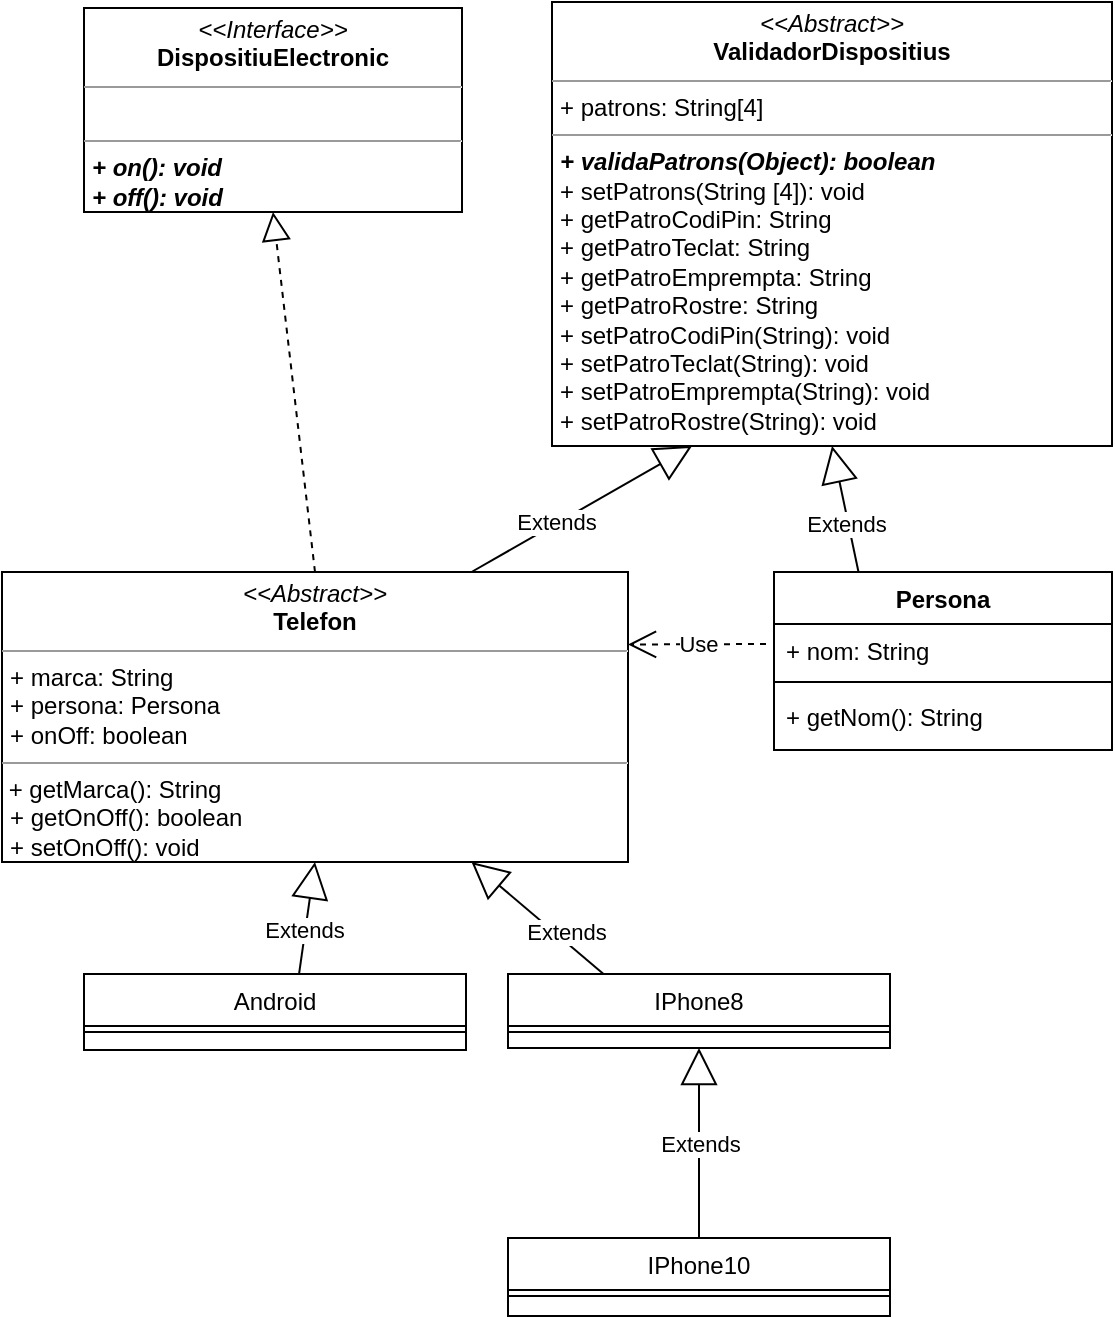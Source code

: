 <mxfile version="22.1.16" type="device">
  <diagram id="C5RBs43oDa-KdzZeNtuy" name="Page-1">
    <mxGraphModel dx="880" dy="524" grid="0" gridSize="10" guides="1" tooltips="1" connect="1" arrows="1" fold="1" page="1" pageScale="1" pageWidth="827" pageHeight="1169" math="0" shadow="0">
      <root>
        <mxCell id="WIyWlLk6GJQsqaUBKTNV-0" />
        <mxCell id="WIyWlLk6GJQsqaUBKTNV-1" parent="WIyWlLk6GJQsqaUBKTNV-0" />
        <mxCell id="zkfFHV4jXpPFQw0GAbJ--6" value="Android" style="swimlane;fontStyle=0;align=center;verticalAlign=top;childLayout=stackLayout;horizontal=1;startSize=26;horizontalStack=0;resizeParent=1;resizeLast=0;collapsible=1;marginBottom=0;rounded=0;shadow=0;strokeWidth=1;" parent="WIyWlLk6GJQsqaUBKTNV-1" vertex="1">
          <mxGeometry x="241" y="637" width="191" height="38" as="geometry">
            <mxRectangle x="130" y="380" width="160" height="26" as="alternateBounds" />
          </mxGeometry>
        </mxCell>
        <mxCell id="zkfFHV4jXpPFQw0GAbJ--9" value="" style="line;html=1;strokeWidth=1;align=left;verticalAlign=middle;spacingTop=-1;spacingLeft=3;spacingRight=3;rotatable=0;labelPosition=right;points=[];portConstraint=eastwest;" parent="zkfFHV4jXpPFQw0GAbJ--6" vertex="1">
          <mxGeometry y="26" width="191" height="6" as="geometry" />
        </mxCell>
        <mxCell id="86FwZAQYS3h-tKqfAoDZ-0" value="&lt;p style=&quot;margin:0px;margin-top:4px;text-align:center;&quot;&gt;&lt;i&gt;&amp;lt;&amp;lt;Interface&amp;gt;&amp;gt;&lt;/i&gt;&lt;br&gt;&lt;b&gt;DispositiuElectronic&lt;/b&gt;&lt;/p&gt;&lt;hr size=&quot;1&quot;&gt;&lt;p style=&quot;margin:0px;margin-left:4px;&quot;&gt;&lt;br&gt;&lt;/p&gt;&lt;hr size=&quot;1&quot;&gt;&lt;p style=&quot;margin:0px;margin-left:4px;&quot;&gt;&lt;b&gt;&lt;i&gt;+ on(): void&lt;br&gt;+ off(): void&lt;/i&gt;&lt;/b&gt;&lt;/p&gt;" style="verticalAlign=top;align=left;overflow=fill;fontSize=12;fontFamily=Helvetica;html=1;whiteSpace=wrap;" parent="WIyWlLk6GJQsqaUBKTNV-1" vertex="1">
          <mxGeometry x="241" y="154" width="189" height="102" as="geometry" />
        </mxCell>
        <mxCell id="86FwZAQYS3h-tKqfAoDZ-1" value="Extends" style="endArrow=block;endSize=16;endFill=0;html=1;rounded=0;exitX=0.563;exitY=-0.002;exitDx=0;exitDy=0;entryX=0.5;entryY=1;entryDx=0;entryDy=0;exitPerimeter=0;" parent="WIyWlLk6GJQsqaUBKTNV-1" source="zkfFHV4jXpPFQw0GAbJ--6" target="86FwZAQYS3h-tKqfAoDZ-44" edge="1">
          <mxGeometry x="-0.221" y="1" width="160" relative="1" as="geometry">
            <mxPoint x="259.25" y="671" as="sourcePoint" />
            <mxPoint x="393.25" y="570" as="targetPoint" />
            <mxPoint as="offset" />
          </mxGeometry>
        </mxCell>
        <mxCell id="86FwZAQYS3h-tKqfAoDZ-5" value="IPhone8" style="swimlane;fontStyle=0;align=center;verticalAlign=top;childLayout=stackLayout;horizontal=1;startSize=26;horizontalStack=0;resizeParent=1;resizeLast=0;collapsible=1;marginBottom=0;rounded=0;shadow=0;strokeWidth=1;" parent="WIyWlLk6GJQsqaUBKTNV-1" vertex="1">
          <mxGeometry x="453" y="637" width="191" height="37" as="geometry">
            <mxRectangle x="130" y="380" width="160" height="26" as="alternateBounds" />
          </mxGeometry>
        </mxCell>
        <mxCell id="86FwZAQYS3h-tKqfAoDZ-7" value="" style="line;html=1;strokeWidth=1;align=left;verticalAlign=middle;spacingTop=-1;spacingLeft=3;spacingRight=3;rotatable=0;labelPosition=right;points=[];portConstraint=eastwest;" parent="86FwZAQYS3h-tKqfAoDZ-5" vertex="1">
          <mxGeometry y="26" width="191" height="6" as="geometry" />
        </mxCell>
        <mxCell id="86FwZAQYS3h-tKqfAoDZ-18" value="Extends" style="endArrow=block;endSize=16;endFill=0;html=1;rounded=0;exitX=0.25;exitY=0;exitDx=0;exitDy=0;entryX=0.75;entryY=1;entryDx=0;entryDy=0;" parent="WIyWlLk6GJQsqaUBKTNV-1" source="86FwZAQYS3h-tKqfAoDZ-5" target="86FwZAQYS3h-tKqfAoDZ-44" edge="1">
          <mxGeometry x="-0.336" y="-4" width="160" relative="1" as="geometry">
            <mxPoint x="152" y="526" as="sourcePoint" />
            <mxPoint x="472" y="563" as="targetPoint" />
            <mxPoint as="offset" />
          </mxGeometry>
        </mxCell>
        <mxCell id="86FwZAQYS3h-tKqfAoDZ-22" value="IPhone10" style="swimlane;fontStyle=0;align=center;verticalAlign=top;childLayout=stackLayout;horizontal=1;startSize=26;horizontalStack=0;resizeParent=1;resizeLast=0;collapsible=1;marginBottom=0;rounded=0;shadow=0;strokeWidth=1;" parent="WIyWlLk6GJQsqaUBKTNV-1" vertex="1">
          <mxGeometry x="453" y="769" width="191" height="39" as="geometry">
            <mxRectangle x="130" y="380" width="160" height="26" as="alternateBounds" />
          </mxGeometry>
        </mxCell>
        <mxCell id="86FwZAQYS3h-tKqfAoDZ-25" value="" style="line;html=1;strokeWidth=1;align=left;verticalAlign=middle;spacingTop=-1;spacingLeft=3;spacingRight=3;rotatable=0;labelPosition=right;points=[];portConstraint=eastwest;" parent="86FwZAQYS3h-tKqfAoDZ-22" vertex="1">
          <mxGeometry y="26" width="191" height="6" as="geometry" />
        </mxCell>
        <mxCell id="86FwZAQYS3h-tKqfAoDZ-30" value="Extends" style="endArrow=block;endSize=16;endFill=0;html=1;rounded=0;exitX=0.5;exitY=0;exitDx=0;exitDy=0;" parent="WIyWlLk6GJQsqaUBKTNV-1" source="86FwZAQYS3h-tKqfAoDZ-22" target="86FwZAQYS3h-tKqfAoDZ-5" edge="1">
          <mxGeometry width="160" relative="1" as="geometry">
            <mxPoint x="152" y="626" as="sourcePoint" />
            <mxPoint x="447" y="674" as="targetPoint" />
          </mxGeometry>
        </mxCell>
        <mxCell id="86FwZAQYS3h-tKqfAoDZ-44" value="&lt;p style=&quot;margin:0px;margin-top:4px;text-align:center;&quot;&gt;&lt;i&gt;&amp;lt;&amp;lt;Abstract&amp;gt;&amp;gt;&lt;/i&gt;&lt;br&gt;&lt;b&gt;Telefon&lt;/b&gt;&lt;/p&gt;&lt;hr size=&quot;1&quot;&gt;&lt;p style=&quot;margin:0px;margin-left:4px;&quot;&gt;+ marca: String&lt;br&gt;+ persona: Persona&lt;/p&gt;&lt;p style=&quot;margin:0px;margin-left:4px;&quot;&gt;+ onOff: boolean&lt;/p&gt;&lt;hr size=&quot;1&quot;&gt;&amp;nbsp;+ getMarca(): String&lt;br&gt;&lt;p style=&quot;margin:0px;margin-left:4px;&quot;&gt;+ getOnOff(): boolean&lt;/p&gt;&lt;p style=&quot;margin:0px;margin-left:4px;&quot;&gt;+ setOnOff(): void&lt;/p&gt;" style="verticalAlign=top;align=left;overflow=fill;fontSize=12;fontFamily=Helvetica;html=1;whiteSpace=wrap;" parent="WIyWlLk6GJQsqaUBKTNV-1" vertex="1">
          <mxGeometry x="200" y="436" width="313" height="145" as="geometry" />
        </mxCell>
        <mxCell id="86FwZAQYS3h-tKqfAoDZ-45" value="" style="endArrow=block;dashed=1;endFill=0;endSize=12;html=1;rounded=0;entryX=0.5;entryY=1;entryDx=0;entryDy=0;exitX=0.5;exitY=0;exitDx=0;exitDy=0;" parent="WIyWlLk6GJQsqaUBKTNV-1" source="86FwZAQYS3h-tKqfAoDZ-44" target="86FwZAQYS3h-tKqfAoDZ-0" edge="1">
          <mxGeometry width="160" relative="1" as="geometry">
            <mxPoint x="457" y="305" as="sourcePoint" />
            <mxPoint x="317" y="161" as="targetPoint" />
          </mxGeometry>
        </mxCell>
        <mxCell id="86FwZAQYS3h-tKqfAoDZ-46" value="&lt;p style=&quot;margin:0px;margin-top:4px;text-align:center;&quot;&gt;&lt;i&gt;&amp;lt;&amp;lt;Abstract&amp;gt;&amp;gt;&lt;/i&gt;&lt;br&gt;&lt;b&gt;ValidadorDispositius&lt;/b&gt;&lt;/p&gt;&lt;hr size=&quot;1&quot;&gt;&lt;p style=&quot;margin:0px;margin-left:4px;&quot;&gt;+ patrons: String[4]&lt;br&gt;&lt;/p&gt;&lt;hr size=&quot;1&quot;&gt;&lt;p style=&quot;margin:0px;margin-left:4px;&quot;&gt;&lt;span style=&quot;border-color: var(--border-color);&quot;&gt;&lt;span style=&quot;border-color: var(--border-color);&quot;&gt;&lt;b style=&quot;border-color: var(--border-color);&quot;&gt;&lt;i style=&quot;border-color: var(--border-color);&quot;&gt;+ validaPatrons(Object): boolean&lt;/i&gt;&lt;/b&gt;&lt;br&gt;&lt;/span&gt;&lt;/span&gt;&lt;/p&gt;&lt;p style=&quot;margin:0px;margin-left:4px;&quot;&gt;&lt;span style=&quot;border-color: var(--border-color);&quot;&gt;&lt;span style=&quot;border-color: var(--border-color);&quot;&gt;+ setPatrons(String [4]): void&lt;/span&gt;&lt;/span&gt;&lt;b&gt;&lt;i&gt;&lt;br&gt;&lt;/i&gt;&lt;/b&gt;&lt;/p&gt;&lt;p style=&quot;margin:0px;margin-left:4px;&quot;&gt;&lt;span style=&quot;background-color: initial;&quot;&gt;+ getPatroCodiPin: String&lt;/span&gt;&lt;br&gt;&lt;/p&gt;&lt;p style=&quot;margin:0px;margin-left:4px;&quot;&gt;+ getPatroTeclat: String&lt;br style=&quot;border-color: var(--border-color);&quot;&gt;+ getPatroEmprempta: String&lt;br style=&quot;border-color: var(--border-color);&quot;&gt;+ getPatroRostre: String&lt;br style=&quot;border-color: var(--border-color);&quot;&gt;+ setPatroCodiPin(String): void&lt;br style=&quot;border-color: var(--border-color);&quot;&gt;+ setPatroTeclat(String): void&lt;br style=&quot;border-color: var(--border-color);&quot;&gt;+ setPatroEmprempta(String): void&lt;br style=&quot;border-color: var(--border-color);&quot;&gt;+ setPatroRostre(String): void&lt;br&gt;&lt;/p&gt;" style="verticalAlign=top;align=left;overflow=fill;fontSize=12;fontFamily=Helvetica;html=1;whiteSpace=wrap;" parent="WIyWlLk6GJQsqaUBKTNV-1" vertex="1">
          <mxGeometry x="475" y="151" width="280" height="222" as="geometry" />
        </mxCell>
        <mxCell id="86FwZAQYS3h-tKqfAoDZ-49" value="Persona" style="swimlane;fontStyle=1;align=center;verticalAlign=top;childLayout=stackLayout;horizontal=1;startSize=26;horizontalStack=0;resizeParent=1;resizeParentMax=0;resizeLast=0;collapsible=1;marginBottom=0;whiteSpace=wrap;html=1;" parent="WIyWlLk6GJQsqaUBKTNV-1" vertex="1">
          <mxGeometry x="586" y="436" width="169" height="89" as="geometry" />
        </mxCell>
        <mxCell id="86FwZAQYS3h-tKqfAoDZ-50" value="+ nom: String" style="text;strokeColor=none;fillColor=none;align=left;verticalAlign=top;spacingLeft=4;spacingRight=4;overflow=hidden;rotatable=0;points=[[0,0.5],[1,0.5]];portConstraint=eastwest;whiteSpace=wrap;html=1;" parent="86FwZAQYS3h-tKqfAoDZ-49" vertex="1">
          <mxGeometry y="26" width="169" height="25" as="geometry" />
        </mxCell>
        <mxCell id="86FwZAQYS3h-tKqfAoDZ-51" value="" style="line;strokeWidth=1;fillColor=none;align=left;verticalAlign=middle;spacingTop=-1;spacingLeft=3;spacingRight=3;rotatable=0;labelPosition=right;points=[];portConstraint=eastwest;strokeColor=inherit;" parent="86FwZAQYS3h-tKqfAoDZ-49" vertex="1">
          <mxGeometry y="51" width="169" height="8" as="geometry" />
        </mxCell>
        <mxCell id="86FwZAQYS3h-tKqfAoDZ-52" value="+ getNom(): String&lt;br&gt;" style="text;strokeColor=none;fillColor=none;align=left;verticalAlign=top;spacingLeft=4;spacingRight=4;overflow=hidden;rotatable=0;points=[[0,0.5],[1,0.5]];portConstraint=eastwest;whiteSpace=wrap;html=1;" parent="86FwZAQYS3h-tKqfAoDZ-49" vertex="1">
          <mxGeometry y="59" width="169" height="30" as="geometry" />
        </mxCell>
        <mxCell id="86FwZAQYS3h-tKqfAoDZ-53" value="Use" style="endArrow=open;endSize=12;dashed=1;html=1;rounded=0;entryX=1;entryY=0.25;entryDx=0;entryDy=0;" parent="WIyWlLk6GJQsqaUBKTNV-1" target="86FwZAQYS3h-tKqfAoDZ-44" edge="1">
          <mxGeometry width="160" relative="1" as="geometry">
            <mxPoint x="582" y="472" as="sourcePoint" />
            <mxPoint x="493" y="439" as="targetPoint" />
          </mxGeometry>
        </mxCell>
        <mxCell id="1km9IRPBu4srKH5iDEkb-1" value="Extends" style="endArrow=block;endSize=16;endFill=0;html=1;rounded=0;exitX=0.75;exitY=0;exitDx=0;exitDy=0;entryX=0.25;entryY=1;entryDx=0;entryDy=0;" parent="WIyWlLk6GJQsqaUBKTNV-1" source="86FwZAQYS3h-tKqfAoDZ-44" target="86FwZAQYS3h-tKqfAoDZ-46" edge="1">
          <mxGeometry x="-0.221" y="1" width="160" relative="1" as="geometry">
            <mxPoint x="359" y="647" as="sourcePoint" />
            <mxPoint x="544" y="415" as="targetPoint" />
            <mxPoint as="offset" />
          </mxGeometry>
        </mxCell>
        <mxCell id="1km9IRPBu4srKH5iDEkb-2" value="Extends" style="endArrow=block;endSize=16;endFill=0;html=1;rounded=0;exitX=0.25;exitY=0;exitDx=0;exitDy=0;entryX=0.5;entryY=1;entryDx=0;entryDy=0;" parent="WIyWlLk6GJQsqaUBKTNV-1" source="86FwZAQYS3h-tKqfAoDZ-49" target="86FwZAQYS3h-tKqfAoDZ-46" edge="1">
          <mxGeometry x="-0.221" y="1" width="160" relative="1" as="geometry">
            <mxPoint x="445" y="446" as="sourcePoint" />
            <mxPoint x="555" y="383" as="targetPoint" />
            <mxPoint as="offset" />
          </mxGeometry>
        </mxCell>
      </root>
    </mxGraphModel>
  </diagram>
</mxfile>
